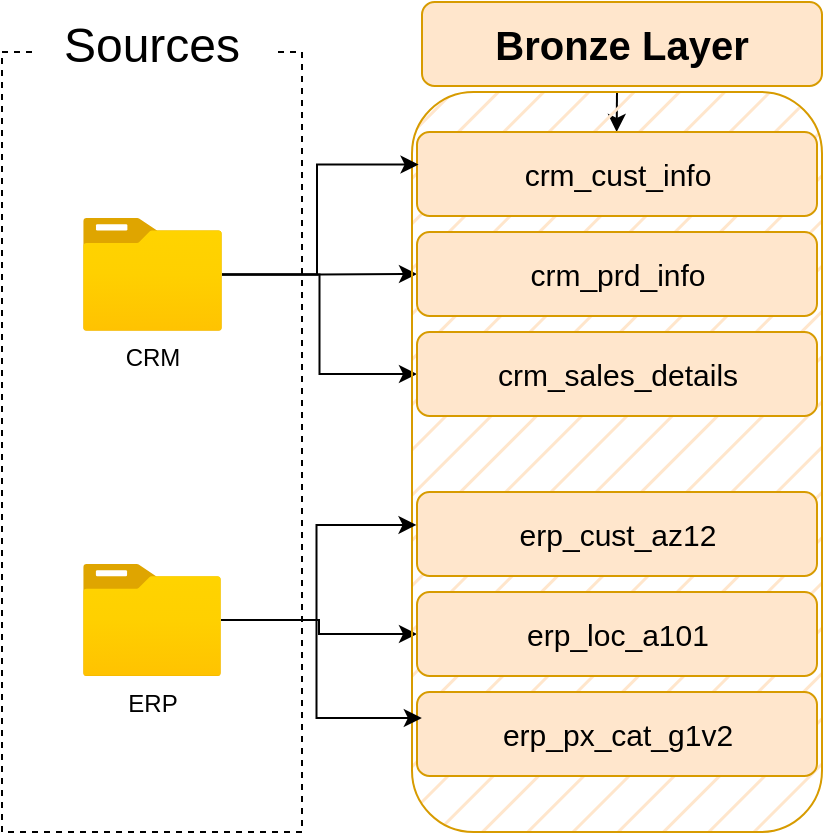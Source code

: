 <mxfile version="26.0.9" pages="2">
  <diagram name="data_flow" id="xXXx6dXjoZ9fJKf-fLs8">
    <mxGraphModel dx="1040" dy="661" grid="1" gridSize="10" guides="1" tooltips="1" connect="1" arrows="1" fold="1" page="1" pageScale="1" pageWidth="850" pageHeight="1100" math="0" shadow="0">
      <root>
        <mxCell id="0" />
        <mxCell id="1" parent="0" />
        <mxCell id="BriIC8iBTeb3g594ZjpK-1" value="" style="rounded=0;whiteSpace=wrap;html=1;fillColor=none;strokeColor=default;dashed=1;" vertex="1" parent="1">
          <mxGeometry x="70" y="140" width="150" height="390" as="geometry" />
        </mxCell>
        <mxCell id="BriIC8iBTeb3g594ZjpK-2" value="&lt;font style=&quot;font-size: 24px;&quot;&gt;Sources&lt;/font&gt;" style="rounded=0;whiteSpace=wrap;html=1;strokeColor=none;fillColor=default;" vertex="1" parent="1">
          <mxGeometry x="85" y="122" width="120" height="30" as="geometry" />
        </mxCell>
        <mxCell id="BriIC8iBTeb3g594ZjpK-11" style="edgeStyle=orthogonalEdgeStyle;rounded=0;orthogonalLoop=1;jettySize=auto;html=1;" edge="1" parent="1" source="BriIC8iBTeb3g594ZjpK-3" target="BriIC8iBTeb3g594ZjpK-9">
          <mxGeometry relative="1" as="geometry" />
        </mxCell>
        <mxCell id="BriIC8iBTeb3g594ZjpK-13" style="edgeStyle=orthogonalEdgeStyle;rounded=0;orthogonalLoop=1;jettySize=auto;html=1;entryX=0;entryY=0.5;entryDx=0;entryDy=0;" edge="1" parent="1" source="BriIC8iBTeb3g594ZjpK-3" target="BriIC8iBTeb3g594ZjpK-10">
          <mxGeometry relative="1" as="geometry" />
        </mxCell>
        <mxCell id="BriIC8iBTeb3g594ZjpK-3" value="CRM" style="image;aspect=fixed;html=1;points=[];align=center;fontSize=12;image=img/lib/azure2/general/Folder_Blank.svg;" vertex="1" parent="1">
          <mxGeometry x="110.5" y="223" width="69.5" height="56.41" as="geometry" />
        </mxCell>
        <mxCell id="BriIC8iBTeb3g594ZjpK-19" style="edgeStyle=orthogonalEdgeStyle;rounded=0;orthogonalLoop=1;jettySize=auto;html=1;entryX=0;entryY=0.5;entryDx=0;entryDy=0;" edge="1" parent="1" source="BriIC8iBTeb3g594ZjpK-4" target="BriIC8iBTeb3g594ZjpK-15">
          <mxGeometry relative="1" as="geometry">
            <mxPoint x="270" y="430" as="targetPoint" />
          </mxGeometry>
        </mxCell>
        <mxCell id="BriIC8iBTeb3g594ZjpK-4" value="ERP" style="image;aspect=fixed;html=1;points=[];align=center;fontSize=12;image=img/lib/azure2/general/Folder_Blank.svg;" vertex="1" parent="1">
          <mxGeometry x="110.5" y="396" width="69" height="56.0" as="geometry" />
        </mxCell>
        <mxCell id="BriIC8iBTeb3g594ZjpK-6" style="edgeStyle=orthogonalEdgeStyle;rounded=0;orthogonalLoop=1;jettySize=auto;html=1;exitX=0.5;exitY=0;exitDx=0;exitDy=0;" edge="1" parent="1" source="BriIC8iBTeb3g594ZjpK-5">
          <mxGeometry relative="1" as="geometry">
            <mxPoint x="377.333" y="180" as="targetPoint" />
          </mxGeometry>
        </mxCell>
        <mxCell id="BriIC8iBTeb3g594ZjpK-5" value="" style="rounded=1;whiteSpace=wrap;html=1;fillColor=#ffe6cc;strokeColor=#d79b00;fillStyle=hatch;" vertex="1" parent="1">
          <mxGeometry x="275" y="160" width="205" height="370" as="geometry" />
        </mxCell>
        <mxCell id="BriIC8iBTeb3g594ZjpK-7" value="&lt;span style=&quot;font-size: 20px;&quot;&gt;&lt;b&gt;Bronze Layer&lt;/b&gt;&lt;/span&gt;" style="rounded=1;whiteSpace=wrap;html=1;fillColor=#ffe6cc;strokeColor=#d79b00;" vertex="1" parent="1">
          <mxGeometry x="280" y="115" width="200" height="42" as="geometry" />
        </mxCell>
        <mxCell id="BriIC8iBTeb3g594ZjpK-8" value="&lt;font style=&quot;font-size: 15px;&quot;&gt;crm_cust_info&lt;/font&gt;" style="rounded=1;whiteSpace=wrap;html=1;fillColor=#ffe6cc;strokeColor=#d79b00;" vertex="1" parent="1">
          <mxGeometry x="277.5" y="180" width="200" height="42" as="geometry" />
        </mxCell>
        <mxCell id="BriIC8iBTeb3g594ZjpK-9" value="&lt;font style=&quot;font-size: 15px;&quot;&gt;crm_prd_info&lt;/font&gt;" style="rounded=1;whiteSpace=wrap;html=1;fillColor=#ffe6cc;strokeColor=#d79b00;" vertex="1" parent="1">
          <mxGeometry x="277.5" y="230" width="200" height="42" as="geometry" />
        </mxCell>
        <mxCell id="BriIC8iBTeb3g594ZjpK-10" value="&lt;font style=&quot;font-size: 15px;&quot;&gt;crm_sales_details&lt;/font&gt;" style="rounded=1;whiteSpace=wrap;html=1;fillColor=#ffe6cc;strokeColor=#d79b00;" vertex="1" parent="1">
          <mxGeometry x="277.5" y="280" width="200" height="42" as="geometry" />
        </mxCell>
        <mxCell id="BriIC8iBTeb3g594ZjpK-12" style="edgeStyle=orthogonalEdgeStyle;rounded=0;orthogonalLoop=1;jettySize=auto;html=1;entryX=0.016;entryY=0.098;entryDx=0;entryDy=0;entryPerimeter=0;" edge="1" parent="1" source="BriIC8iBTeb3g594ZjpK-3" target="BriIC8iBTeb3g594ZjpK-5">
          <mxGeometry relative="1" as="geometry" />
        </mxCell>
        <mxCell id="BriIC8iBTeb3g594ZjpK-14" value="&lt;span style=&quot;font-size: 15px;&quot;&gt;erp_cust_az12&lt;/span&gt;" style="rounded=1;whiteSpace=wrap;html=1;fillColor=#ffe6cc;strokeColor=#d79b00;" vertex="1" parent="1">
          <mxGeometry x="277.5" y="360" width="200" height="42" as="geometry" />
        </mxCell>
        <mxCell id="BriIC8iBTeb3g594ZjpK-15" value="&lt;font style=&quot;font-size: 15px;&quot;&gt;erp_loc_a101&lt;/font&gt;" style="rounded=1;whiteSpace=wrap;html=1;fillColor=#ffe6cc;strokeColor=#d79b00;" vertex="1" parent="1">
          <mxGeometry x="277.5" y="410" width="200" height="42" as="geometry" />
        </mxCell>
        <mxCell id="BriIC8iBTeb3g594ZjpK-16" value="&lt;font style=&quot;font-size: 15px;&quot;&gt;erp_px_cat_g1v2&lt;/font&gt;" style="rounded=1;whiteSpace=wrap;html=1;fillColor=#ffe6cc;strokeColor=#d79b00;" vertex="1" parent="1">
          <mxGeometry x="277.5" y="460" width="200" height="42" as="geometry" />
        </mxCell>
        <mxCell id="BriIC8iBTeb3g594ZjpK-17" style="edgeStyle=orthogonalEdgeStyle;rounded=0;orthogonalLoop=1;jettySize=auto;html=1;entryX=0.011;entryY=0.585;entryDx=0;entryDy=0;entryPerimeter=0;" edge="1" parent="1" source="BriIC8iBTeb3g594ZjpK-4" target="BriIC8iBTeb3g594ZjpK-5">
          <mxGeometry relative="1" as="geometry" />
        </mxCell>
        <mxCell id="BriIC8iBTeb3g594ZjpK-18" style="edgeStyle=orthogonalEdgeStyle;rounded=0;orthogonalLoop=1;jettySize=auto;html=1;entryX=0.024;entryY=0.846;entryDx=0;entryDy=0;entryPerimeter=0;" edge="1" parent="1" source="BriIC8iBTeb3g594ZjpK-4" target="BriIC8iBTeb3g594ZjpK-5">
          <mxGeometry relative="1" as="geometry" />
        </mxCell>
      </root>
    </mxGraphModel>
  </diagram>
  <diagram id="hxv0cNZttWNd1x4R5ZGJ" name="Data Intergration">
    <mxGraphModel dx="1040" dy="661" grid="1" gridSize="10" guides="1" tooltips="1" connect="1" arrows="1" fold="1" page="0" pageScale="1" pageWidth="850" pageHeight="1100" background="none" math="0" shadow="0">
      <root>
        <mxCell id="0" />
        <mxCell id="1" parent="0" />
        <mxCell id="apUUntOGq8UQIqxWC4s4-1" value="crm_cust_info" style="swimlane;fontStyle=0;childLayout=stackLayout;horizontal=1;startSize=30;horizontalStack=0;resizeParent=1;resizeParentMax=0;resizeLast=0;collapsible=1;marginBottom=0;whiteSpace=wrap;html=1;fillColor=#dae8fc;strokeColor=#6c8ebf;rounded=1;fontSize=24;" vertex="1" parent="1">
          <mxGeometry x="325" y="340" width="200" height="110" as="geometry" />
        </mxCell>
        <mxCell id="apUUntOGq8UQIqxWC4s4-2" value="cst_id" style="text;strokeColor=none;fillColor=none;align=left;verticalAlign=middle;spacingLeft=4;spacingRight=4;overflow=hidden;points=[[0,0.5],[1,0.5]];portConstraint=eastwest;rotatable=0;whiteSpace=wrap;html=1;fontSize=24;" vertex="1" parent="apUUntOGq8UQIqxWC4s4-1">
          <mxGeometry y="30" width="200" height="40" as="geometry" />
        </mxCell>
        <mxCell id="-7NqhUCr7i4Lw09yDuh6-24" value="cst_key" style="text;strokeColor=none;fillColor=none;align=left;verticalAlign=middle;spacingLeft=4;spacingRight=4;overflow=hidden;points=[[0,0.5],[1,0.5]];portConstraint=eastwest;rotatable=0;whiteSpace=wrap;html=1;fontSize=24;" vertex="1" parent="apUUntOGq8UQIqxWC4s4-1">
          <mxGeometry y="70" width="200" height="40" as="geometry" />
        </mxCell>
        <mxCell id="-7NqhUCr7i4Lw09yDuh6-1" value="customer information" style="text;html=1;align=center;verticalAlign=middle;whiteSpace=wrap;rounded=0;" vertex="1" parent="1">
          <mxGeometry x="355" y="310" width="140" height="30" as="geometry" />
        </mxCell>
        <mxCell id="-7NqhUCr7i4Lw09yDuh6-2" value="crm_prd_info" style="swimlane;fontStyle=0;childLayout=stackLayout;horizontal=1;startSize=30;horizontalStack=0;resizeParent=1;resizeParentMax=0;resizeLast=0;collapsible=1;marginBottom=0;whiteSpace=wrap;html=1;fillColor=#dae8fc;strokeColor=#6c8ebf;rounded=1;fontSize=24;" vertex="1" parent="1">
          <mxGeometry x="325" y="139" width="200" height="70" as="geometry" />
        </mxCell>
        <mxCell id="-7NqhUCr7i4Lw09yDuh6-3" value="prd_key" style="text;strokeColor=none;fillColor=none;align=left;verticalAlign=middle;spacingLeft=4;spacingRight=4;overflow=hidden;points=[[0,0.5],[1,0.5]];portConstraint=eastwest;rotatable=0;whiteSpace=wrap;html=1;fontSize=24;" vertex="1" parent="-7NqhUCr7i4Lw09yDuh6-2">
          <mxGeometry y="30" width="200" height="40" as="geometry" />
        </mxCell>
        <mxCell id="-7NqhUCr7i4Lw09yDuh6-4" value="current &amp;amp; Historical information about product" style="text;html=1;align=center;verticalAlign=middle;whiteSpace=wrap;rounded=0;" vertex="1" parent="1">
          <mxGeometry x="355" y="109" width="140" height="30" as="geometry" />
        </mxCell>
        <mxCell id="-7NqhUCr7i4Lw09yDuh6-11" value="crm_sales_details" style="swimlane;fontStyle=0;childLayout=stackLayout;horizontal=1;startSize=30;horizontalStack=0;resizeParent=1;resizeParentMax=0;resizeLast=0;collapsible=1;marginBottom=0;whiteSpace=wrap;html=1;fillColor=#dae8fc;strokeColor=#6c8ebf;rounded=1;fontSize=24;" vertex="1" parent="1">
          <mxGeometry x="20" y="219" width="210" height="110" as="geometry" />
        </mxCell>
        <mxCell id="-7NqhUCr7i4Lw09yDuh6-14" value="sls_prod_key" style="text;strokeColor=none;fillColor=none;align=left;verticalAlign=middle;spacingLeft=4;spacingRight=4;overflow=hidden;points=[[0,0.5],[1,0.5]];portConstraint=eastwest;rotatable=0;whiteSpace=wrap;html=1;fontSize=24;" vertex="1" parent="-7NqhUCr7i4Lw09yDuh6-11">
          <mxGeometry y="30" width="210" height="40" as="geometry" />
        </mxCell>
        <mxCell id="-7NqhUCr7i4Lw09yDuh6-12" value="sls_cust_id" style="text;strokeColor=none;fillColor=none;align=left;verticalAlign=middle;spacingLeft=4;spacingRight=4;overflow=hidden;points=[[0,0.5],[1,0.5]];portConstraint=eastwest;rotatable=0;whiteSpace=wrap;html=1;fontSize=24;" vertex="1" parent="-7NqhUCr7i4Lw09yDuh6-11">
          <mxGeometry y="70" width="210" height="40" as="geometry" />
        </mxCell>
        <mxCell id="-7NqhUCr7i4Lw09yDuh6-13" value="Transactional records about sales &amp;amp; Orders" style="text;html=1;align=center;verticalAlign=middle;whiteSpace=wrap;rounded=0;" vertex="1" parent="1">
          <mxGeometry x="70" y="189" width="142" height="20" as="geometry" />
        </mxCell>
        <mxCell id="-7NqhUCr7i4Lw09yDuh6-19" style="edgeStyle=orthogonalEdgeStyle;rounded=0;orthogonalLoop=1;jettySize=auto;html=1;entryX=0;entryY=0.5;entryDx=0;entryDy=0;" edge="1" parent="1" source="-7NqhUCr7i4Lw09yDuh6-14" target="-7NqhUCr7i4Lw09yDuh6-3">
          <mxGeometry relative="1" as="geometry">
            <mxPoint x="290" y="410" as="targetPoint" />
          </mxGeometry>
        </mxCell>
        <mxCell id="-7NqhUCr7i4Lw09yDuh6-20" style="edgeStyle=orthogonalEdgeStyle;rounded=0;orthogonalLoop=1;jettySize=auto;html=1;" edge="1" parent="1" source="-7NqhUCr7i4Lw09yDuh6-12" target="apUUntOGq8UQIqxWC4s4-2">
          <mxGeometry relative="1" as="geometry">
            <mxPoint x="310" y="180" as="targetPoint" />
          </mxGeometry>
        </mxCell>
        <mxCell id="-7NqhUCr7i4Lw09yDuh6-21" value="erp_cust_az12" style="swimlane;fontStyle=0;childLayout=stackLayout;horizontal=1;startSize=30;horizontalStack=0;resizeParent=1;resizeParentMax=0;resizeLast=0;collapsible=1;marginBottom=0;whiteSpace=wrap;html=1;fillColor=#fff2cc;strokeColor=#d6b656;rounded=1;fontSize=24;" vertex="1" parent="1">
          <mxGeometry x="660" y="270" width="200" height="70" as="geometry" />
        </mxCell>
        <mxCell id="-7NqhUCr7i4Lw09yDuh6-22" value="cid" style="text;strokeColor=none;fillColor=none;align=left;verticalAlign=middle;spacingLeft=4;spacingRight=4;overflow=hidden;points=[[0,0.5],[1,0.5]];portConstraint=eastwest;rotatable=0;whiteSpace=wrap;html=1;fontSize=24;" vertex="1" parent="-7NqhUCr7i4Lw09yDuh6-21">
          <mxGeometry y="30" width="200" height="40" as="geometry" />
        </mxCell>
        <mxCell id="-7NqhUCr7i4Lw09yDuh6-23" value="extra customer information" style="text;html=1;align=center;verticalAlign=middle;whiteSpace=wrap;rounded=0;" vertex="1" parent="1">
          <mxGeometry x="690" y="240" width="140" height="30" as="geometry" />
        </mxCell>
        <mxCell id="-7NqhUCr7i4Lw09yDuh6-25" style="edgeStyle=orthogonalEdgeStyle;rounded=0;orthogonalLoop=1;jettySize=auto;html=1;entryX=0;entryY=0.5;entryDx=0;entryDy=0;" edge="1" parent="1" source="-7NqhUCr7i4Lw09yDuh6-24" target="-7NqhUCr7i4Lw09yDuh6-22">
          <mxGeometry relative="1" as="geometry" />
        </mxCell>
        <mxCell id="-7NqhUCr7i4Lw09yDuh6-26" value="erp_loc_a101" style="swimlane;fontStyle=0;childLayout=stackLayout;horizontal=1;startSize=30;horizontalStack=0;resizeParent=1;resizeParentMax=0;resizeLast=0;collapsible=1;marginBottom=0;whiteSpace=wrap;html=1;fillColor=#fff2cc;strokeColor=#d6b656;rounded=1;fontSize=24;" vertex="1" parent="1">
          <mxGeometry x="660" y="410" width="200" height="70" as="geometry" />
        </mxCell>
        <mxCell id="-7NqhUCr7i4Lw09yDuh6-27" value="cid" style="text;strokeColor=none;fillColor=none;align=left;verticalAlign=middle;spacingLeft=4;spacingRight=4;overflow=hidden;points=[[0,0.5],[1,0.5]];portConstraint=eastwest;rotatable=0;whiteSpace=wrap;html=1;fontSize=24;" vertex="1" parent="-7NqhUCr7i4Lw09yDuh6-26">
          <mxGeometry y="30" width="200" height="40" as="geometry" />
        </mxCell>
        <mxCell id="-7NqhUCr7i4Lw09yDuh6-28" value="location of customers" style="text;html=1;align=center;verticalAlign=middle;whiteSpace=wrap;rounded=0;" vertex="1" parent="1">
          <mxGeometry x="690" y="380" width="140" height="30" as="geometry" />
        </mxCell>
        <mxCell id="-7NqhUCr7i4Lw09yDuh6-30" style="edgeStyle=orthogonalEdgeStyle;rounded=0;orthogonalLoop=1;jettySize=auto;html=1;entryX=1;entryY=0.5;entryDx=0;entryDy=0;" edge="1" parent="1" source="-7NqhUCr7i4Lw09yDuh6-27" target="-7NqhUCr7i4Lw09yDuh6-24">
          <mxGeometry relative="1" as="geometry" />
        </mxCell>
        <mxCell id="-7NqhUCr7i4Lw09yDuh6-31" value="erp_px_cat_g1v2" style="swimlane;fontStyle=0;childLayout=stackLayout;horizontal=1;startSize=30;horizontalStack=0;resizeParent=1;resizeParentMax=0;resizeLast=0;collapsible=1;marginBottom=0;whiteSpace=wrap;html=1;fillColor=#fff2cc;strokeColor=#d6b656;rounded=1;fontSize=24;" vertex="1" parent="1">
          <mxGeometry x="670" y="139" width="200" height="70" as="geometry" />
        </mxCell>
        <mxCell id="-7NqhUCr7i4Lw09yDuh6-32" value="id" style="text;strokeColor=none;fillColor=none;align=left;verticalAlign=middle;spacingLeft=4;spacingRight=4;overflow=hidden;points=[[0,0.5],[1,0.5]];portConstraint=eastwest;rotatable=0;whiteSpace=wrap;html=1;fontSize=24;" vertex="1" parent="-7NqhUCr7i4Lw09yDuh6-31">
          <mxGeometry y="30" width="200" height="40" as="geometry" />
        </mxCell>
        <mxCell id="-7NqhUCr7i4Lw09yDuh6-33" value="extra customer information" style="text;html=1;align=center;verticalAlign=middle;whiteSpace=wrap;rounded=0;" vertex="1" parent="1">
          <mxGeometry x="700" y="109" width="140" height="30" as="geometry" />
        </mxCell>
        <mxCell id="-7NqhUCr7i4Lw09yDuh6-34" style="edgeStyle=orthogonalEdgeStyle;rounded=0;orthogonalLoop=1;jettySize=auto;html=1;" edge="1" parent="1" source="-7NqhUCr7i4Lw09yDuh6-32" target="-7NqhUCr7i4Lw09yDuh6-3">
          <mxGeometry relative="1" as="geometry">
            <mxPoint x="530" y="189" as="targetPoint" />
          </mxGeometry>
        </mxCell>
        <mxCell id="-7NqhUCr7i4Lw09yDuh6-35" value="" style="rounded=1;whiteSpace=wrap;html=1;fillColor=none;" vertex="1" parent="1">
          <mxGeometry y="90" width="550" height="400" as="geometry" />
        </mxCell>
        <mxCell id="-7NqhUCr7i4Lw09yDuh6-37" value="&lt;b&gt;&lt;font style=&quot;font-size: 20px;&quot;&gt;CRM&lt;/font&gt;&lt;/b&gt;" style="rounded=1;whiteSpace=wrap;html=1;fillColor=#dae8fc;strokeColor=#6c8ebf;" vertex="1" parent="1">
          <mxGeometry x="215" y="60" width="120" height="60" as="geometry" />
        </mxCell>
        <mxCell id="-7NqhUCr7i4Lw09yDuh6-38" value="" style="rounded=1;whiteSpace=wrap;html=1;fillColor=none;" vertex="1" parent="1">
          <mxGeometry x="570" y="80" width="370" height="410" as="geometry" />
        </mxCell>
        <mxCell id="-7NqhUCr7i4Lw09yDuh6-39" value="&lt;b&gt;&lt;font style=&quot;font-size: 20px;&quot;&gt;ERP&lt;/font&gt;&lt;/b&gt;" style="rounded=1;whiteSpace=wrap;html=1;fillColor=#fff2cc;strokeColor=#d6b656;" vertex="1" parent="1">
          <mxGeometry x="695" y="40" width="120" height="60" as="geometry" />
        </mxCell>
      </root>
    </mxGraphModel>
  </diagram>
</mxfile>
